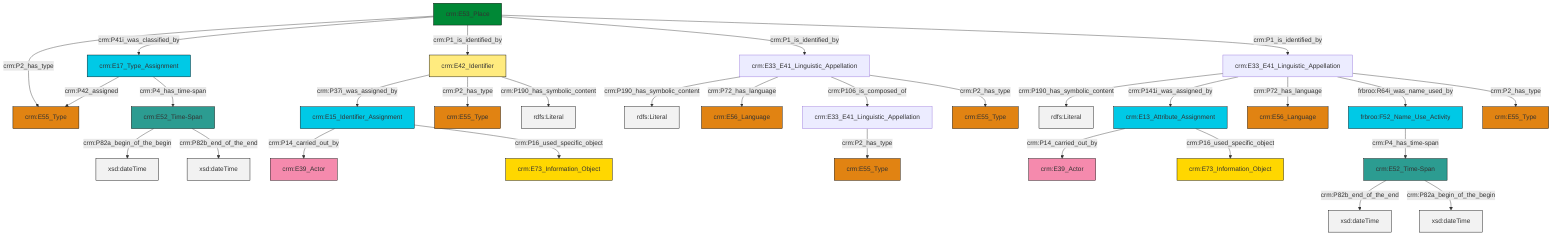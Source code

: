 graph TD
classDef Literal fill:#f2f2f2,stroke:#000000;
classDef CRM_Entity fill:#FFFFFF,stroke:#000000;
classDef Temporal_Entity fill:#00C9E6, stroke:#000000;
classDef Type fill:#E18312, stroke:#000000;
classDef Time-Span fill:#2C9C91, stroke:#000000;
classDef Appellation fill:#FFEB7F, stroke:#000000;
classDef Place fill:#008836, stroke:#000000;
classDef Persistent_Item fill:#B266B2, stroke:#000000;
classDef Conceptual_Object fill:#FFD700, stroke:#000000;
classDef Physical_Thing fill:#D2B48C, stroke:#000000;
classDef Actor fill:#f58aad, stroke:#000000;
classDef PC_Classes fill:#4ce600, stroke:#000000;
classDef Multi fill:#cccccc,stroke:#000000;

0["crm:E42_Identifier"]:::Appellation -->|crm:P37i_was_assigned_by| 1["crm:E15_Identifier_Assignment"]:::Temporal_Entity
2["crm:E13_Attribute_Assignment"]:::Temporal_Entity -->|crm:P14_carried_out_by| 3["crm:E39_Actor"]:::Actor
0["crm:E42_Identifier"]:::Appellation -->|crm:P2_has_type| 13["crm:E55_Type"]:::Type
14["crm:E53_Place"]:::Place -->|crm:P2_has_type| 16["crm:E55_Type"]:::Type
17["frbroo:F52_Name_Use_Activity"]:::Temporal_Entity -->|crm:P4_has_time-span| 6["crm:E52_Time-Span"]:::Time-Span
9["crm:E33_E41_Linguistic_Appellation"]:::Default -->|crm:P190_has_symbolic_content| 18[rdfs:Literal]:::Literal
6["crm:E52_Time-Span"]:::Time-Span -->|crm:P82b_end_of_the_end| 22[xsd:dateTime]:::Literal
9["crm:E33_E41_Linguistic_Appellation"]:::Default -->|crm:P141i_was_assigned_by| 2["crm:E13_Attribute_Assignment"]:::Temporal_Entity
14["crm:E53_Place"]:::Place -->|crm:P41i_was_classified_by| 29["crm:E17_Type_Assignment"]:::Temporal_Entity
1["crm:E15_Identifier_Assignment"]:::Temporal_Entity -->|crm:P14_carried_out_by| 34["crm:E39_Actor"]:::Actor
9["crm:E33_E41_Linguistic_Appellation"]:::Default -->|crm:P72_has_language| 27["crm:E56_Language"]:::Type
35["crm:E33_E41_Linguistic_Appellation"]:::Default -->|crm:P190_has_symbolic_content| 36[rdfs:Literal]:::Literal
4["crm:E33_E41_Linguistic_Appellation"]:::Default -->|crm:P2_has_type| 37["crm:E55_Type"]:::Type
35["crm:E33_E41_Linguistic_Appellation"]:::Default -->|crm:P72_has_language| 30["crm:E56_Language"]:::Type
14["crm:E53_Place"]:::Place -->|crm:P1_is_identified_by| 0["crm:E42_Identifier"]:::Appellation
14["crm:E53_Place"]:::Place -->|crm:P1_is_identified_by| 35["crm:E33_E41_Linguistic_Appellation"]:::Default
2["crm:E13_Attribute_Assignment"]:::Temporal_Entity -->|crm:P16_used_specific_object| 20["crm:E73_Information_Object"]:::Conceptual_Object
9["crm:E33_E41_Linguistic_Appellation"]:::Default -->|frbroo:R64i_was_name_used_by| 17["frbroo:F52_Name_Use_Activity"]:::Temporal_Entity
29["crm:E17_Type_Assignment"]:::Temporal_Entity -->|crm:P42_assigned| 16["crm:E55_Type"]:::Type
14["crm:E53_Place"]:::Place -->|crm:P1_is_identified_by| 9["crm:E33_E41_Linguistic_Appellation"]:::Default
9["crm:E33_E41_Linguistic_Appellation"]:::Default -->|crm:P2_has_type| 32["crm:E55_Type"]:::Type
35["crm:E33_E41_Linguistic_Appellation"]:::Default -->|crm:P106_is_composed_of| 4["crm:E33_E41_Linguistic_Appellation"]:::Default
35["crm:E33_E41_Linguistic_Appellation"]:::Default -->|crm:P2_has_type| 11["crm:E55_Type"]:::Type
29["crm:E17_Type_Assignment"]:::Temporal_Entity -->|crm:P4_has_time-span| 25["crm:E52_Time-Span"]:::Time-Span
1["crm:E15_Identifier_Assignment"]:::Temporal_Entity -->|crm:P16_used_specific_object| 39["crm:E73_Information_Object"]:::Conceptual_Object
25["crm:E52_Time-Span"]:::Time-Span -->|crm:P82a_begin_of_the_begin| 47[xsd:dateTime]:::Literal
0["crm:E42_Identifier"]:::Appellation -->|crm:P190_has_symbolic_content| 48[rdfs:Literal]:::Literal
6["crm:E52_Time-Span"]:::Time-Span -->|crm:P82a_begin_of_the_begin| 49[xsd:dateTime]:::Literal
25["crm:E52_Time-Span"]:::Time-Span -->|crm:P82b_end_of_the_end| 50[xsd:dateTime]:::Literal